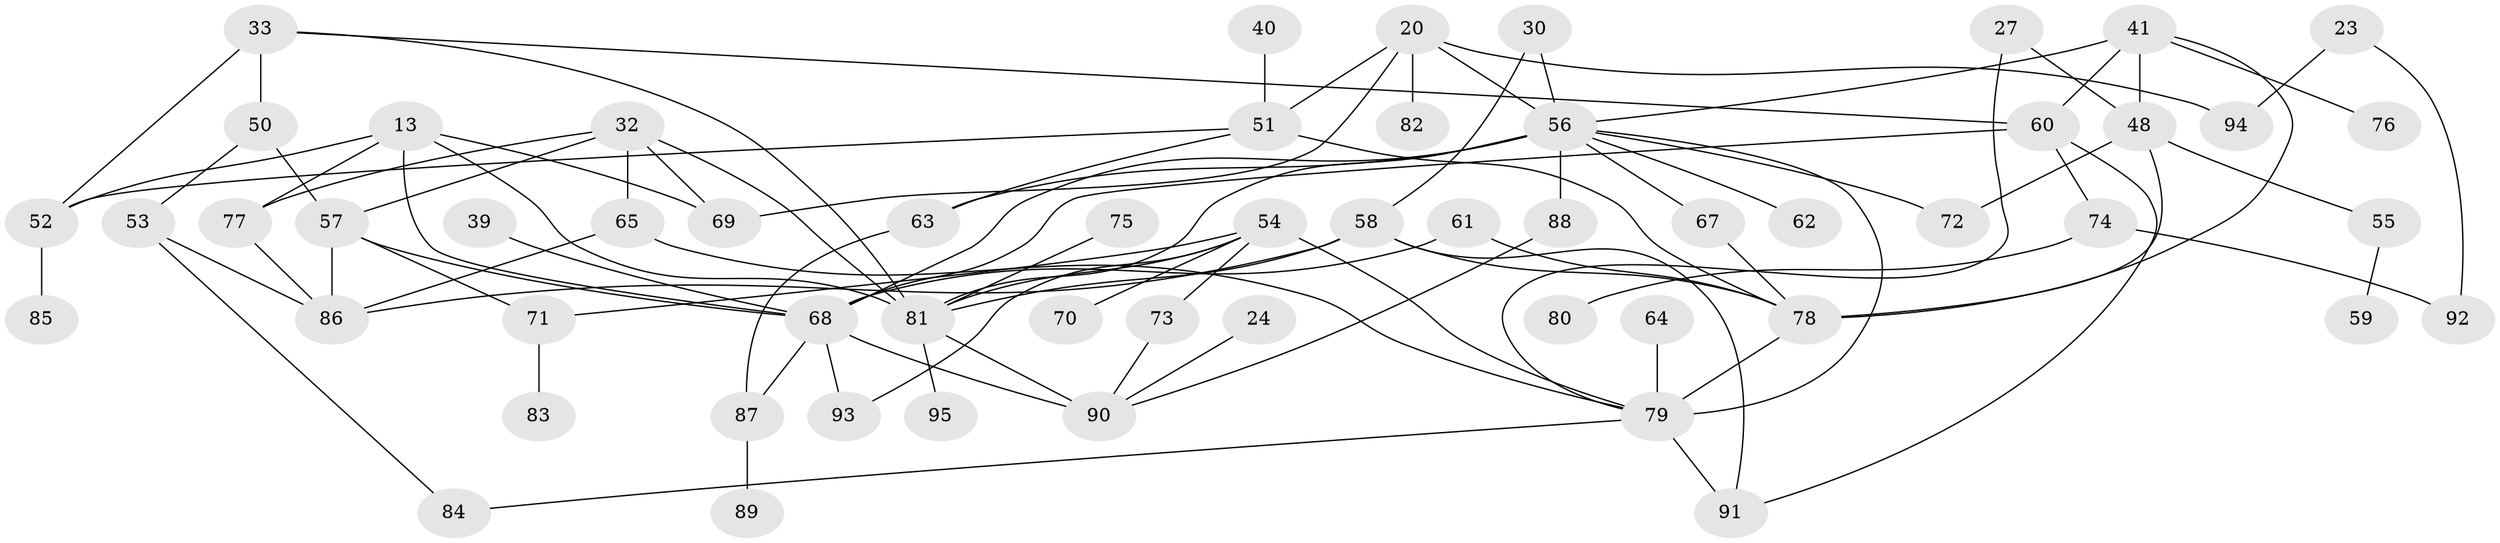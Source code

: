 // original degree distribution, {8: 0.010526315789473684, 4: 0.12631578947368421, 3: 0.2736842105263158, 7: 0.021052631578947368, 6: 0.031578947368421054, 5: 0.09473684210526316, 2: 0.2631578947368421, 1: 0.17894736842105263}
// Generated by graph-tools (version 1.1) at 2025/45/03/04/25 21:45:25]
// undirected, 57 vertices, 92 edges
graph export_dot {
graph [start="1"]
  node [color=gray90,style=filled];
  13;
  20 [super="+10"];
  23;
  24;
  27;
  30;
  32;
  33;
  39;
  40;
  41 [super="+11"];
  48 [super="+46"];
  50 [super="+45"];
  51 [super="+36+47"];
  52 [super="+17"];
  53;
  54 [super="+16"];
  55;
  56 [super="+6"];
  57;
  58 [super="+19"];
  59;
  60 [super="+43"];
  61;
  62;
  63;
  64;
  65;
  67;
  68 [super="+14+22+28"];
  69;
  70;
  71;
  72;
  73;
  74;
  75;
  76;
  77 [super="+26"];
  78 [super="+29+25+38"];
  79 [super="+34"];
  80;
  81 [super="+49+66"];
  82;
  83;
  84;
  85;
  86 [super="+44"];
  87;
  88 [super="+12"];
  89;
  90 [super="+37"];
  91 [super="+31"];
  92;
  93;
  94 [super="+3"];
  95;
  13 -- 69;
  13 -- 52;
  13 -- 81;
  13 -- 77;
  13 -- 68;
  20 -- 69;
  20 -- 82;
  20 -- 94;
  20 -- 56 [weight=2];
  20 -- 51 [weight=2];
  23 -- 92;
  23 -- 94;
  24 -- 90;
  27 -- 79;
  27 -- 48;
  30 -- 58;
  30 -- 56;
  32 -- 57;
  32 -- 69;
  32 -- 65;
  32 -- 81;
  32 -- 77;
  33 -- 52 [weight=2];
  33 -- 81;
  33 -- 60;
  33 -- 50;
  39 -- 68;
  40 -- 51;
  41 -- 76;
  41 -- 60;
  41 -- 56;
  41 -- 78;
  41 -- 48;
  48 -- 72;
  48 -- 78;
  48 -- 55;
  50 -- 57;
  50 -- 53;
  51 -- 78 [weight=2];
  51 -- 52;
  51 -- 63;
  52 -- 85;
  53 -- 84;
  53 -- 86;
  54 -- 70;
  54 -- 73;
  54 -- 81;
  54 -- 71;
  54 -- 93;
  54 -- 79;
  55 -- 59;
  56 -- 62;
  56 -- 67;
  56 -- 88 [weight=2];
  56 -- 81 [weight=2];
  56 -- 68;
  56 -- 72;
  56 -- 79 [weight=2];
  56 -- 63;
  57 -- 86;
  57 -- 71;
  57 -- 68;
  58 -- 81 [weight=2];
  58 -- 91;
  58 -- 86;
  58 -- 78;
  60 -- 74;
  60 -- 91;
  60 -- 68;
  61 -- 78;
  61 -- 68;
  63 -- 87;
  64 -- 79;
  65 -- 79;
  65 -- 86;
  67 -- 78;
  68 -- 87;
  68 -- 90;
  68 -- 93;
  71 -- 83;
  73 -- 90;
  74 -- 80;
  74 -- 92;
  75 -- 81;
  77 -- 86;
  78 -- 79;
  79 -- 84;
  79 -- 91;
  81 -- 95;
  81 -- 90 [weight=2];
  87 -- 89;
  88 -- 90;
}
